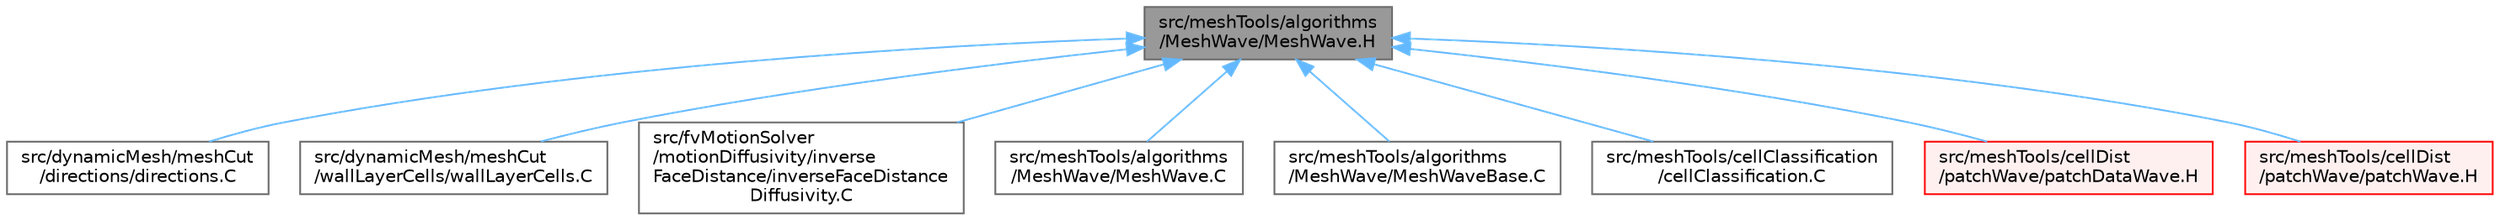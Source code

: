 digraph "src/meshTools/algorithms/MeshWave/MeshWave.H"
{
 // LATEX_PDF_SIZE
  bgcolor="transparent";
  edge [fontname=Helvetica,fontsize=10,labelfontname=Helvetica,labelfontsize=10];
  node [fontname=Helvetica,fontsize=10,shape=box,height=0.2,width=0.4];
  Node1 [id="Node000001",label="src/meshTools/algorithms\l/MeshWave/MeshWave.H",height=0.2,width=0.4,color="gray40", fillcolor="grey60", style="filled", fontcolor="black",tooltip=" "];
  Node1 -> Node2 [id="edge1_Node000001_Node000002",dir="back",color="steelblue1",style="solid",tooltip=" "];
  Node2 [id="Node000002",label="src/dynamicMesh/meshCut\l/directions/directions.C",height=0.2,width=0.4,color="grey40", fillcolor="white", style="filled",URL="$directions_8C.html",tooltip=" "];
  Node1 -> Node3 [id="edge2_Node000001_Node000003",dir="back",color="steelblue1",style="solid",tooltip=" "];
  Node3 [id="Node000003",label="src/dynamicMesh/meshCut\l/wallLayerCells/wallLayerCells.C",height=0.2,width=0.4,color="grey40", fillcolor="white", style="filled",URL="$wallLayerCells_8C.html",tooltip=" "];
  Node1 -> Node4 [id="edge3_Node000001_Node000004",dir="back",color="steelblue1",style="solid",tooltip=" "];
  Node4 [id="Node000004",label="src/fvMotionSolver\l/motionDiffusivity/inverse\lFaceDistance/inverseFaceDistance\lDiffusivity.C",height=0.2,width=0.4,color="grey40", fillcolor="white", style="filled",URL="$inverseFaceDistanceDiffusivity_8C.html",tooltip=" "];
  Node1 -> Node5 [id="edge4_Node000001_Node000005",dir="back",color="steelblue1",style="solid",tooltip=" "];
  Node5 [id="Node000005",label="src/meshTools/algorithms\l/MeshWave/MeshWave.C",height=0.2,width=0.4,color="grey40", fillcolor="white", style="filled",URL="$MeshWave_8C.html",tooltip=" "];
  Node1 -> Node6 [id="edge5_Node000001_Node000006",dir="back",color="steelblue1",style="solid",tooltip=" "];
  Node6 [id="Node000006",label="src/meshTools/algorithms\l/MeshWave/MeshWaveBase.C",height=0.2,width=0.4,color="grey40", fillcolor="white", style="filled",URL="$MeshWaveBase_8C.html",tooltip=" "];
  Node1 -> Node7 [id="edge6_Node000001_Node000007",dir="back",color="steelblue1",style="solid",tooltip=" "];
  Node7 [id="Node000007",label="src/meshTools/cellClassification\l/cellClassification.C",height=0.2,width=0.4,color="grey40", fillcolor="white", style="filled",URL="$cellClassification_8C.html",tooltip=" "];
  Node1 -> Node8 [id="edge7_Node000001_Node000008",dir="back",color="steelblue1",style="solid",tooltip=" "];
  Node8 [id="Node000008",label="src/meshTools/cellDist\l/patchWave/patchDataWave.H",height=0.2,width=0.4,color="red", fillcolor="#FFF0F0", style="filled",URL="$patchDataWave_8H.html",tooltip=" "];
  Node1 -> Node13 [id="edge8_Node000001_Node000013",dir="back",color="steelblue1",style="solid",tooltip=" "];
  Node13 [id="Node000013",label="src/meshTools/cellDist\l/patchWave/patchWave.H",height=0.2,width=0.4,color="red", fillcolor="#FFF0F0", style="filled",URL="$patchWave_8H.html",tooltip=" "];
}

